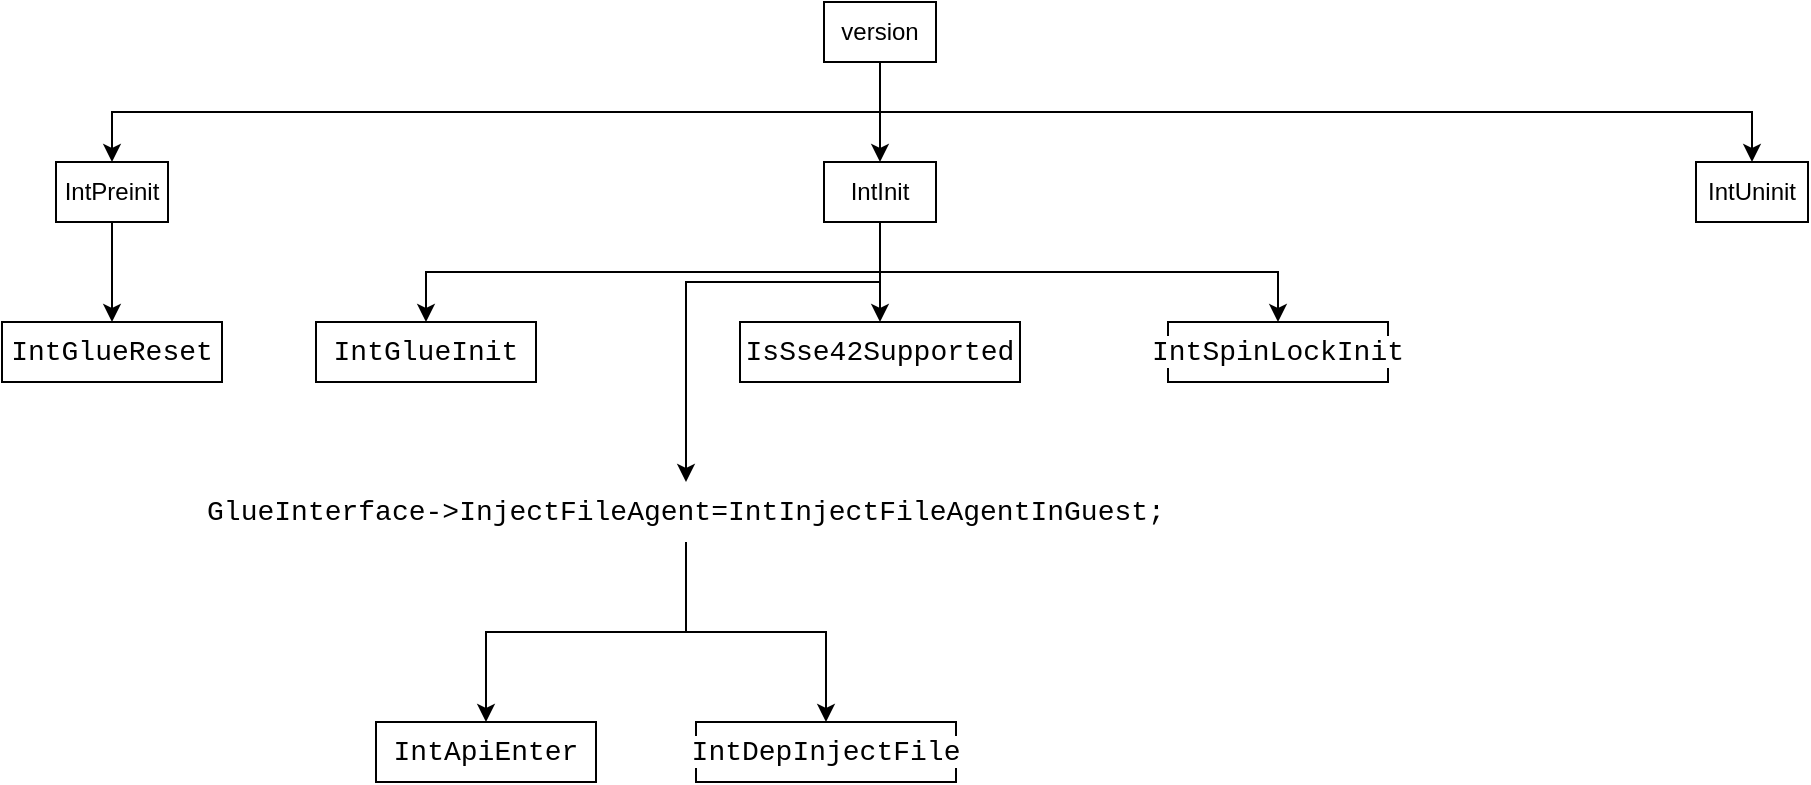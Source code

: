 <mxfile version="16.6.1" type="github">
  <diagram id="F_U6pM1qq8SpCUaOEMC0" name="Page-1">
    <mxGraphModel dx="2036" dy="634" grid="1" gridSize="10" guides="1" tooltips="1" connect="1" arrows="1" fold="1" page="1" pageScale="1" pageWidth="827" pageHeight="1169" math="0" shadow="0">
      <root>
        <mxCell id="0" />
        <mxCell id="1" parent="0" />
        <mxCell id="gUDkAE20RX9uTa4XjMVf-8" style="edgeStyle=orthogonalEdgeStyle;rounded=0;orthogonalLoop=1;jettySize=auto;html=1;exitX=0.5;exitY=1;exitDx=0;exitDy=0;entryX=0.5;entryY=0;entryDx=0;entryDy=0;" edge="1" parent="1" source="TIsorukkTQMrVHCbGugd-1" target="gUDkAE20RX9uTa4XjMVf-3">
          <mxGeometry relative="1" as="geometry" />
        </mxCell>
        <mxCell id="gUDkAE20RX9uTa4XjMVf-9" style="edgeStyle=orthogonalEdgeStyle;rounded=0;orthogonalLoop=1;jettySize=auto;html=1;exitX=0.5;exitY=1;exitDx=0;exitDy=0;" edge="1" parent="1" source="TIsorukkTQMrVHCbGugd-1" target="gUDkAE20RX9uTa4XjMVf-4">
          <mxGeometry relative="1" as="geometry" />
        </mxCell>
        <mxCell id="gUDkAE20RX9uTa4XjMVf-10" style="edgeStyle=orthogonalEdgeStyle;rounded=0;orthogonalLoop=1;jettySize=auto;html=1;exitX=0.5;exitY=1;exitDx=0;exitDy=0;entryX=0.5;entryY=0;entryDx=0;entryDy=0;" edge="1" parent="1" source="TIsorukkTQMrVHCbGugd-1" target="gUDkAE20RX9uTa4XjMVf-5">
          <mxGeometry relative="1" as="geometry" />
        </mxCell>
        <mxCell id="TIsorukkTQMrVHCbGugd-1" value="version" style="rounded=0;whiteSpace=wrap;html=1;shadow=0;" parent="1" vertex="1">
          <mxGeometry x="354" y="30" width="56" height="30" as="geometry" />
        </mxCell>
        <mxCell id="gUDkAE20RX9uTa4XjMVf-12" style="edgeStyle=orthogonalEdgeStyle;rounded=0;orthogonalLoop=1;jettySize=auto;html=1;exitX=0.5;exitY=1;exitDx=0;exitDy=0;entryX=0.5;entryY=0;entryDx=0;entryDy=0;" edge="1" parent="1" source="gUDkAE20RX9uTa4XjMVf-3" target="gUDkAE20RX9uTa4XjMVf-11">
          <mxGeometry relative="1" as="geometry" />
        </mxCell>
        <mxCell id="gUDkAE20RX9uTa4XjMVf-3" value="IntPreinit" style="rounded=0;whiteSpace=wrap;html=1;shadow=0;" vertex="1" parent="1">
          <mxGeometry x="-30" y="110" width="56" height="30" as="geometry" />
        </mxCell>
        <mxCell id="gUDkAE20RX9uTa4XjMVf-15" style="edgeStyle=orthogonalEdgeStyle;rounded=0;orthogonalLoop=1;jettySize=auto;html=1;exitX=0.5;exitY=1;exitDx=0;exitDy=0;entryX=0.5;entryY=0;entryDx=0;entryDy=0;fontColor=#000000;" edge="1" parent="1" source="gUDkAE20RX9uTa4XjMVf-4" target="gUDkAE20RX9uTa4XjMVf-14">
          <mxGeometry relative="1" as="geometry" />
        </mxCell>
        <mxCell id="gUDkAE20RX9uTa4XjMVf-18" style="edgeStyle=orthogonalEdgeStyle;rounded=0;orthogonalLoop=1;jettySize=auto;html=1;exitX=0.5;exitY=1;exitDx=0;exitDy=0;entryX=0.5;entryY=0;entryDx=0;entryDy=0;fontColor=#000000;" edge="1" parent="1" source="gUDkAE20RX9uTa4XjMVf-4" target="gUDkAE20RX9uTa4XjMVf-16">
          <mxGeometry relative="1" as="geometry" />
        </mxCell>
        <mxCell id="gUDkAE20RX9uTa4XjMVf-19" style="edgeStyle=orthogonalEdgeStyle;rounded=0;orthogonalLoop=1;jettySize=auto;html=1;exitX=0.5;exitY=1;exitDx=0;exitDy=0;fontColor=#000000;" edge="1" parent="1" source="gUDkAE20RX9uTa4XjMVf-4" target="gUDkAE20RX9uTa4XjMVf-17">
          <mxGeometry relative="1" as="geometry" />
        </mxCell>
        <mxCell id="gUDkAE20RX9uTa4XjMVf-28" style="edgeStyle=orthogonalEdgeStyle;rounded=0;orthogonalLoop=1;jettySize=auto;html=1;exitX=0.5;exitY=1;exitDx=0;exitDy=0;fontColor=#000000;" edge="1" parent="1" source="gUDkAE20RX9uTa4XjMVf-4" target="gUDkAE20RX9uTa4XjMVf-23">
          <mxGeometry relative="1" as="geometry">
            <Array as="points">
              <mxPoint x="382" y="170" />
              <mxPoint x="285" y="170" />
            </Array>
          </mxGeometry>
        </mxCell>
        <mxCell id="gUDkAE20RX9uTa4XjMVf-4" value="IntInit" style="rounded=0;whiteSpace=wrap;html=1;shadow=0;" vertex="1" parent="1">
          <mxGeometry x="354" y="110" width="56" height="30" as="geometry" />
        </mxCell>
        <mxCell id="gUDkAE20RX9uTa4XjMVf-5" value="IntUninit" style="rounded=0;whiteSpace=wrap;html=1;shadow=0;" vertex="1" parent="1">
          <mxGeometry x="790" y="110" width="56" height="30" as="geometry" />
        </mxCell>
        <mxCell id="gUDkAE20RX9uTa4XjMVf-11" value="&lt;div style=&quot;font-family: &amp;#34;consolas&amp;#34; , &amp;#34;courier new&amp;#34; , monospace ; font-size: 14px ; line-height: 19px&quot;&gt;&lt;span style=&quot;background-color: rgb(255 , 255 , 255)&quot;&gt;IntGlueReset&lt;/span&gt;&lt;/div&gt;" style="rounded=0;whiteSpace=wrap;html=1;shadow=0;" vertex="1" parent="1">
          <mxGeometry x="-57" y="190" width="110" height="30" as="geometry" />
        </mxCell>
        <mxCell id="gUDkAE20RX9uTa4XjMVf-14" value="&lt;div style=&quot;font-family: &amp;#34;consolas&amp;#34; , &amp;#34;courier new&amp;#34; , monospace ; font-size: 14px ; line-height: 19px&quot;&gt;&lt;span style=&quot;background-color: rgb(255 , 255 , 255)&quot;&gt;IntGlueInit&lt;/span&gt;&lt;br&gt;&lt;/div&gt;" style="rounded=0;whiteSpace=wrap;html=1;shadow=0;" vertex="1" parent="1">
          <mxGeometry x="100" y="190" width="110" height="30" as="geometry" />
        </mxCell>
        <mxCell id="gUDkAE20RX9uTa4XjMVf-16" value="&lt;div style=&quot;font-family: &amp;#34;consolas&amp;#34; , &amp;#34;courier new&amp;#34; , monospace ; font-size: 14px ; line-height: 19px&quot;&gt;&lt;div style=&quot;font-family: &amp;#34;consolas&amp;#34; , &amp;#34;courier new&amp;#34; , monospace ; line-height: 19px&quot;&gt;&lt;span style=&quot;background-color: rgb(255 , 255 , 255)&quot;&gt;IsSse42Supported&lt;/span&gt;&lt;/div&gt;&lt;/div&gt;" style="rounded=0;whiteSpace=wrap;html=1;shadow=0;" vertex="1" parent="1">
          <mxGeometry x="312" y="190" width="140" height="30" as="geometry" />
        </mxCell>
        <mxCell id="gUDkAE20RX9uTa4XjMVf-17" value="&lt;div style=&quot;font-family: &amp;#34;consolas&amp;#34; , &amp;#34;courier new&amp;#34; , monospace ; font-size: 14px ; line-height: 19px&quot;&gt;&lt;div style=&quot;font-family: &amp;#34;consolas&amp;#34; , &amp;#34;courier new&amp;#34; , monospace ; line-height: 19px&quot;&gt;&lt;span style=&quot;background-color: rgb(255 , 255 , 255)&quot;&gt;IntSpinLockInit&lt;/span&gt;&lt;/div&gt;&lt;/div&gt;" style="rounded=0;whiteSpace=wrap;html=1;shadow=0;" vertex="1" parent="1">
          <mxGeometry x="526" y="190" width="110" height="30" as="geometry" />
        </mxCell>
        <mxCell id="gUDkAE20RX9uTa4XjMVf-31" style="edgeStyle=orthogonalEdgeStyle;rounded=0;orthogonalLoop=1;jettySize=auto;html=1;exitX=0.5;exitY=1;exitDx=0;exitDy=0;entryX=0.5;entryY=0;entryDx=0;entryDy=0;fontColor=#000000;" edge="1" parent="1" source="gUDkAE20RX9uTa4XjMVf-23" target="gUDkAE20RX9uTa4XjMVf-30">
          <mxGeometry relative="1" as="geometry" />
        </mxCell>
        <mxCell id="gUDkAE20RX9uTa4XjMVf-33" style="edgeStyle=orthogonalEdgeStyle;rounded=0;orthogonalLoop=1;jettySize=auto;html=1;exitX=0.5;exitY=1;exitDx=0;exitDy=0;entryX=0.5;entryY=0;entryDx=0;entryDy=0;fontColor=#000000;" edge="1" parent="1" source="gUDkAE20RX9uTa4XjMVf-23" target="gUDkAE20RX9uTa4XjMVf-32">
          <mxGeometry relative="1" as="geometry" />
        </mxCell>
        <mxCell id="gUDkAE20RX9uTa4XjMVf-23" value="&lt;div style=&quot;font-family: &amp;#34;consolas&amp;#34; , &amp;#34;courier new&amp;#34; , monospace ; font-size: 14px ; line-height: 19px&quot;&gt;&lt;span style=&quot;background-color: rgb(255 , 255 , 255)&quot;&gt;&lt;span style=&quot;font-family: &amp;#34;consolas&amp;#34; , &amp;#34;courier new&amp;#34; , monospace&quot;&gt;GlueInterface&lt;/span&gt;&lt;span style=&quot;font-family: &amp;#34;consolas&amp;#34; , &amp;#34;courier new&amp;#34; , monospace&quot;&gt;-&amp;gt;&lt;/span&gt;&lt;span style=&quot;font-family: &amp;#34;consolas&amp;#34; , &amp;#34;courier new&amp;#34; , monospace&quot;&gt;InjectFileAgent&lt;/span&gt;=&lt;span style=&quot;font-family: &amp;#34;consolas&amp;#34; , &amp;#34;courier new&amp;#34; , monospace&quot;&gt;IntInjectFileAgentInGuest&lt;/span&gt;;&lt;/span&gt;&lt;br&gt;&lt;/div&gt;" style="text;html=1;strokeColor=none;fillColor=none;align=center;verticalAlign=middle;whiteSpace=wrap;rounded=0;shadow=0;labelBackgroundColor=#FFFFFF;fontColor=#000000;" vertex="1" parent="1">
          <mxGeometry x="40" y="270" width="490" height="30" as="geometry" />
        </mxCell>
        <mxCell id="gUDkAE20RX9uTa4XjMVf-30" value="&lt;div style=&quot;font-family: &amp;#34;consolas&amp;#34; , &amp;#34;courier new&amp;#34; , monospace ; font-size: 14px ; line-height: 19px&quot;&gt;&lt;div style=&quot;font-family: &amp;#34;consolas&amp;#34; , &amp;#34;courier new&amp;#34; , monospace ; line-height: 19px&quot;&gt;&lt;span style=&quot;background-color: rgb(255 , 255 , 255)&quot;&gt;IntApiEnter&lt;/span&gt;&lt;/div&gt;&lt;/div&gt;" style="rounded=0;whiteSpace=wrap;html=1;shadow=0;" vertex="1" parent="1">
          <mxGeometry x="130" y="390" width="110" height="30" as="geometry" />
        </mxCell>
        <mxCell id="gUDkAE20RX9uTa4XjMVf-32" value="&lt;div style=&quot;font-family: &amp;#34;consolas&amp;#34; , &amp;#34;courier new&amp;#34; , monospace ; font-size: 14px ; line-height: 19px&quot;&gt;&lt;div style=&quot;font-family: &amp;#34;consolas&amp;#34; , &amp;#34;courier new&amp;#34; , monospace ; line-height: 19px&quot;&gt;&lt;div style=&quot;font-family: &amp;#34;consolas&amp;#34; , &amp;#34;courier new&amp;#34; , monospace ; line-height: 19px&quot;&gt;&lt;span style=&quot;background-color: rgb(255 , 255 , 255)&quot;&gt;IntDepInjectFile&lt;/span&gt;&lt;/div&gt;&lt;/div&gt;&lt;/div&gt;" style="rounded=0;whiteSpace=wrap;html=1;shadow=0;" vertex="1" parent="1">
          <mxGeometry x="290" y="390" width="130" height="30" as="geometry" />
        </mxCell>
      </root>
    </mxGraphModel>
  </diagram>
</mxfile>
